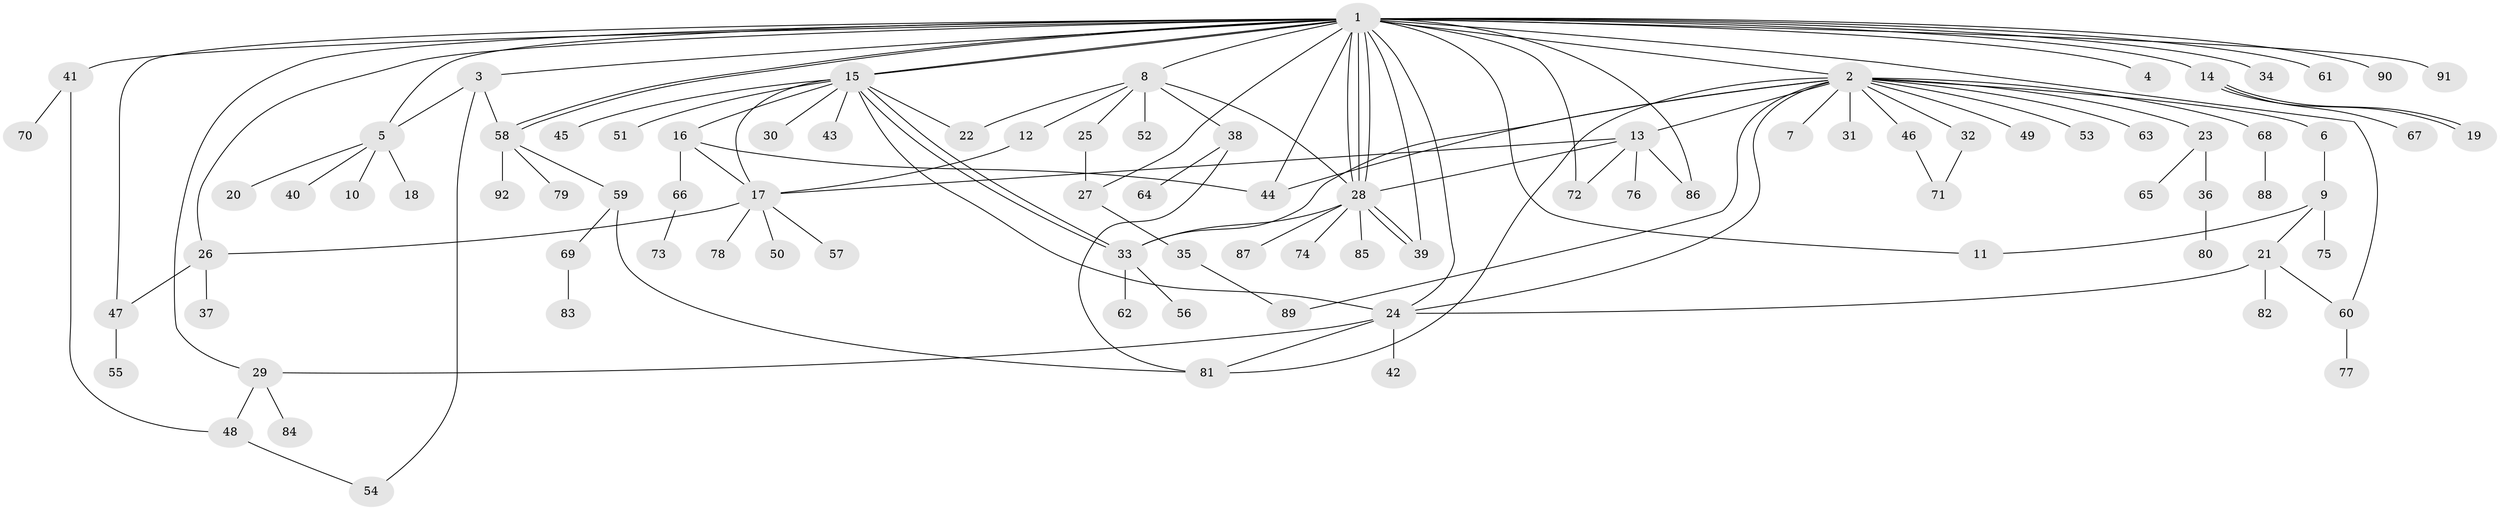 // Generated by graph-tools (version 1.1) at 2025/49/03/09/25 03:49:59]
// undirected, 92 vertices, 129 edges
graph export_dot {
graph [start="1"]
  node [color=gray90,style=filled];
  1;
  2;
  3;
  4;
  5;
  6;
  7;
  8;
  9;
  10;
  11;
  12;
  13;
  14;
  15;
  16;
  17;
  18;
  19;
  20;
  21;
  22;
  23;
  24;
  25;
  26;
  27;
  28;
  29;
  30;
  31;
  32;
  33;
  34;
  35;
  36;
  37;
  38;
  39;
  40;
  41;
  42;
  43;
  44;
  45;
  46;
  47;
  48;
  49;
  50;
  51;
  52;
  53;
  54;
  55;
  56;
  57;
  58;
  59;
  60;
  61;
  62;
  63;
  64;
  65;
  66;
  67;
  68;
  69;
  70;
  71;
  72;
  73;
  74;
  75;
  76;
  77;
  78;
  79;
  80;
  81;
  82;
  83;
  84;
  85;
  86;
  87;
  88;
  89;
  90;
  91;
  92;
  1 -- 2;
  1 -- 3;
  1 -- 4;
  1 -- 5;
  1 -- 8;
  1 -- 11;
  1 -- 14;
  1 -- 15;
  1 -- 15;
  1 -- 24;
  1 -- 26;
  1 -- 27;
  1 -- 28;
  1 -- 28;
  1 -- 28;
  1 -- 29;
  1 -- 34;
  1 -- 39;
  1 -- 41;
  1 -- 44;
  1 -- 47;
  1 -- 58;
  1 -- 58;
  1 -- 60;
  1 -- 61;
  1 -- 72;
  1 -- 86;
  1 -- 90;
  1 -- 91;
  2 -- 6;
  2 -- 7;
  2 -- 13;
  2 -- 23;
  2 -- 24;
  2 -- 31;
  2 -- 32;
  2 -- 33;
  2 -- 44;
  2 -- 46;
  2 -- 49;
  2 -- 53;
  2 -- 63;
  2 -- 68;
  2 -- 81;
  2 -- 89;
  3 -- 5;
  3 -- 54;
  3 -- 58;
  5 -- 10;
  5 -- 18;
  5 -- 20;
  5 -- 40;
  6 -- 9;
  8 -- 12;
  8 -- 22;
  8 -- 25;
  8 -- 28;
  8 -- 38;
  8 -- 52;
  9 -- 11;
  9 -- 21;
  9 -- 75;
  12 -- 17;
  13 -- 17;
  13 -- 28;
  13 -- 72;
  13 -- 76;
  13 -- 86;
  14 -- 19;
  14 -- 19;
  14 -- 67;
  15 -- 16;
  15 -- 17;
  15 -- 22;
  15 -- 24;
  15 -- 30;
  15 -- 33;
  15 -- 33;
  15 -- 43;
  15 -- 45;
  15 -- 51;
  16 -- 17;
  16 -- 44;
  16 -- 66;
  17 -- 26;
  17 -- 50;
  17 -- 57;
  17 -- 78;
  21 -- 24;
  21 -- 60;
  21 -- 82;
  23 -- 36;
  23 -- 65;
  24 -- 29;
  24 -- 42;
  24 -- 81;
  25 -- 27;
  26 -- 37;
  26 -- 47;
  27 -- 35;
  28 -- 33;
  28 -- 39;
  28 -- 39;
  28 -- 74;
  28 -- 85;
  28 -- 87;
  29 -- 48;
  29 -- 84;
  32 -- 71;
  33 -- 56;
  33 -- 62;
  35 -- 89;
  36 -- 80;
  38 -- 64;
  38 -- 81;
  41 -- 48;
  41 -- 70;
  46 -- 71;
  47 -- 55;
  48 -- 54;
  58 -- 59;
  58 -- 79;
  58 -- 92;
  59 -- 69;
  59 -- 81;
  60 -- 77;
  66 -- 73;
  68 -- 88;
  69 -- 83;
}
